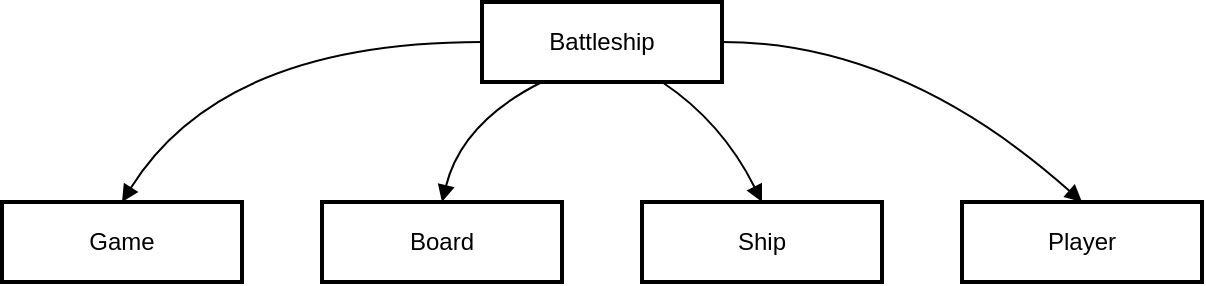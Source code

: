 <mxfile version="24.7.16">
  <diagram name="Page-1" id="wgURjcqNy4XIyl6hM_ZT">
    <mxGraphModel dx="1668" dy="990" grid="1" gridSize="10" guides="1" tooltips="1" connect="1" arrows="1" fold="1" page="1" pageScale="1" pageWidth="850" pageHeight="1100" math="0" shadow="0">
      <root>
        <mxCell id="0" />
        <mxCell id="1" parent="0" />
        <mxCell id="4" value="Battleship" style="whiteSpace=wrap;strokeWidth=2;" parent="1" vertex="1">
          <mxGeometry x="360" y="20" width="120" height="40" as="geometry" />
        </mxCell>
        <mxCell id="12" value="" style="curved=1;startArrow=none;endArrow=block;entryX=0.5;entryY=0;exitX=0.75;exitY=1;exitDx=0;exitDy=0;entryDx=0;entryDy=0;" parent="1" source="4" target="dGnXJiDyPl6PlwYJ0fgc-14" edge="1">
          <mxGeometry relative="1" as="geometry">
            <Array as="points">
              <mxPoint x="480" y="80" />
            </Array>
            <mxPoint x="540" y="40" as="sourcePoint" />
            <mxPoint x="577" y="120" as="targetPoint" />
          </mxGeometry>
        </mxCell>
        <mxCell id="dGnXJiDyPl6PlwYJ0fgc-13" value="Board" style="whiteSpace=wrap;strokeWidth=2;" vertex="1" parent="1">
          <mxGeometry x="280" y="120" width="120" height="40" as="geometry" />
        </mxCell>
        <mxCell id="dGnXJiDyPl6PlwYJ0fgc-14" value="Ship" style="whiteSpace=wrap;strokeWidth=2;" vertex="1" parent="1">
          <mxGeometry x="440" y="120" width="120" height="40" as="geometry" />
        </mxCell>
        <mxCell id="dGnXJiDyPl6PlwYJ0fgc-15" value="Player" style="whiteSpace=wrap;strokeWidth=2;" vertex="1" parent="1">
          <mxGeometry x="600" y="120" width="120" height="40" as="geometry" />
        </mxCell>
        <mxCell id="dGnXJiDyPl6PlwYJ0fgc-16" value="Game" style="whiteSpace=wrap;strokeWidth=2;" vertex="1" parent="1">
          <mxGeometry x="120" y="120" width="120" height="40" as="geometry" />
        </mxCell>
        <mxCell id="dGnXJiDyPl6PlwYJ0fgc-19" value="" style="curved=1;startArrow=none;endArrow=block;exitX=1;exitY=0.5;exitDx=0;exitDy=0;entryX=0.5;entryY=0;entryDx=0;entryDy=0;" edge="1" parent="1" source="4" target="dGnXJiDyPl6PlwYJ0fgc-15">
          <mxGeometry relative="1" as="geometry">
            <Array as="points">
              <mxPoint x="570" y="40" />
            </Array>
            <mxPoint x="460" y="70" as="sourcePoint" />
            <mxPoint x="550" y="90" as="targetPoint" />
          </mxGeometry>
        </mxCell>
        <mxCell id="dGnXJiDyPl6PlwYJ0fgc-20" value="" style="curved=1;startArrow=none;endArrow=block;exitX=0.25;exitY=1;exitDx=0;exitDy=0;entryX=0.5;entryY=0;entryDx=0;entryDy=0;" edge="1" parent="1" source="4" target="dGnXJiDyPl6PlwYJ0fgc-13">
          <mxGeometry relative="1" as="geometry">
            <Array as="points">
              <mxPoint x="350" y="80" />
            </Array>
            <mxPoint x="460" y="70" as="sourcePoint" />
            <mxPoint x="420" y="110" as="targetPoint" />
          </mxGeometry>
        </mxCell>
        <mxCell id="dGnXJiDyPl6PlwYJ0fgc-21" value="" style="curved=1;startArrow=none;endArrow=block;exitX=0;exitY=0.5;exitDx=0;exitDy=0;entryX=0.5;entryY=0;entryDx=0;entryDy=0;" edge="1" parent="1" source="4" target="dGnXJiDyPl6PlwYJ0fgc-16">
          <mxGeometry relative="1" as="geometry">
            <Array as="points">
              <mxPoint x="230" y="40" />
            </Array>
            <mxPoint x="80" y="20" as="sourcePoint" />
            <mxPoint x="260" y="100" as="targetPoint" />
          </mxGeometry>
        </mxCell>
      </root>
    </mxGraphModel>
  </diagram>
</mxfile>
